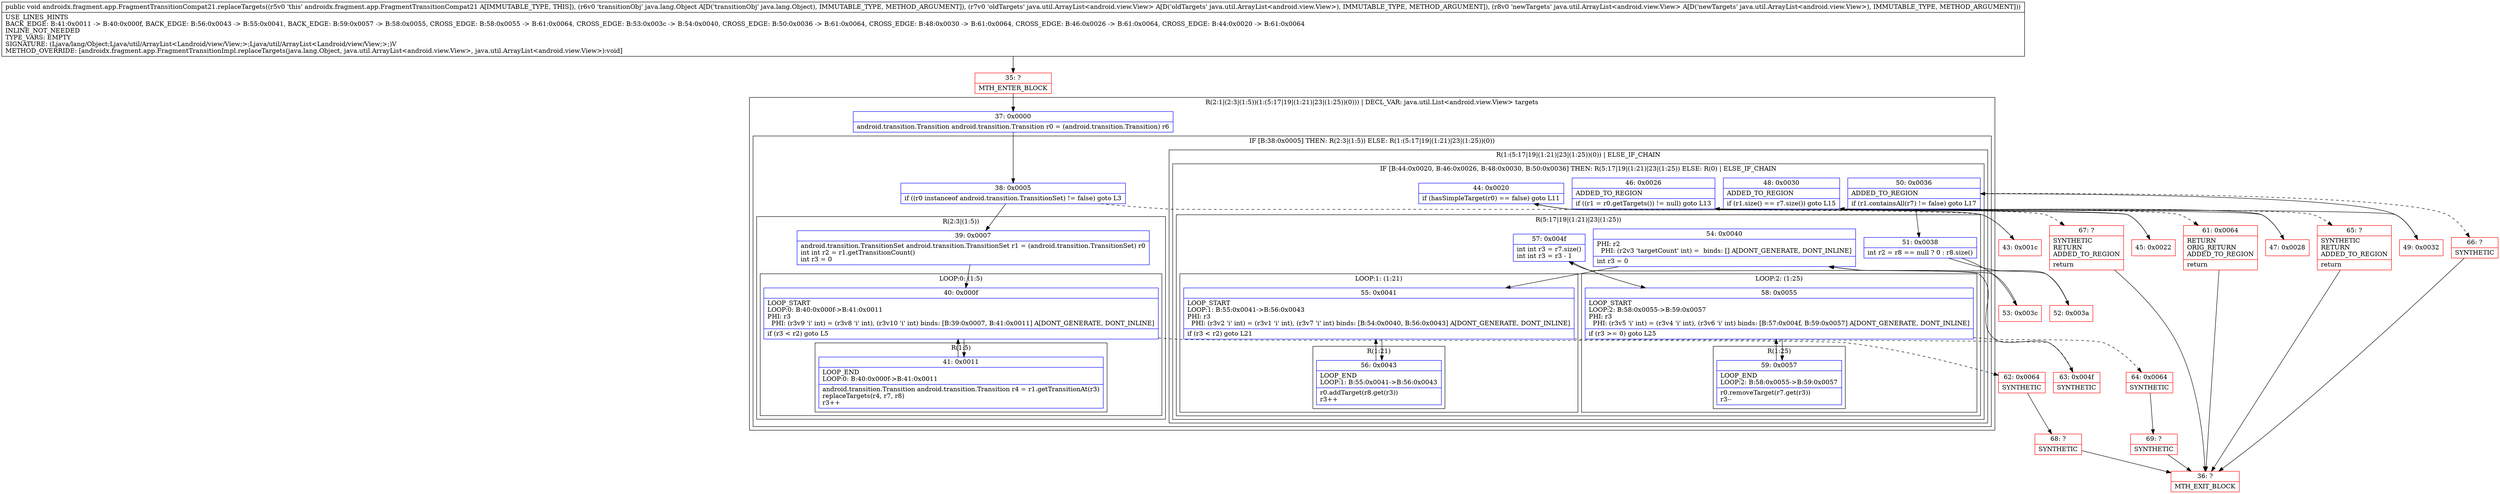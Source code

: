 digraph "CFG forandroidx.fragment.app.FragmentTransitionCompat21.replaceTargets(Ljava\/lang\/Object;Ljava\/util\/ArrayList;Ljava\/util\/ArrayList;)V" {
subgraph cluster_Region_1474815920 {
label = "R(2:1|(2:3|(1:5))(1:(5:17|19|(1:21)|23|(1:25))(0))) | DECL_VAR: java.util.List\<android.view.View\> targets\l";
node [shape=record,color=blue];
Node_37 [shape=record,label="{37\:\ 0x0000|android.transition.Transition android.transition.Transition r0 = (android.transition.Transition) r6\l}"];
subgraph cluster_IfRegion_1795095959 {
label = "IF [B:38:0x0005] THEN: R(2:3|(1:5)) ELSE: R(1:(5:17|19|(1:21)|23|(1:25))(0))";
node [shape=record,color=blue];
Node_38 [shape=record,label="{38\:\ 0x0005|if ((r0 instanceof android.transition.TransitionSet) != false) goto L3\l}"];
subgraph cluster_Region_2084725511 {
label = "R(2:3|(1:5))";
node [shape=record,color=blue];
Node_39 [shape=record,label="{39\:\ 0x0007|android.transition.TransitionSet android.transition.TransitionSet r1 = (android.transition.TransitionSet) r0\lint int r2 = r1.getTransitionCount()\lint r3 = 0\l}"];
subgraph cluster_LoopRegion_43231266 {
label = "LOOP:0: (1:5)";
node [shape=record,color=blue];
Node_40 [shape=record,label="{40\:\ 0x000f|LOOP_START\lLOOP:0: B:40:0x000f\-\>B:41:0x0011\lPHI: r3 \l  PHI: (r3v9 'i' int) = (r3v8 'i' int), (r3v10 'i' int) binds: [B:39:0x0007, B:41:0x0011] A[DONT_GENERATE, DONT_INLINE]\l|if (r3 \< r2) goto L5\l}"];
subgraph cluster_Region_1100472344 {
label = "R(1:5)";
node [shape=record,color=blue];
Node_41 [shape=record,label="{41\:\ 0x0011|LOOP_END\lLOOP:0: B:40:0x000f\-\>B:41:0x0011\l|android.transition.Transition android.transition.Transition r4 = r1.getTransitionAt(r3)\lreplaceTargets(r4, r7, r8)\lr3++\l}"];
}
}
}
subgraph cluster_Region_164542738 {
label = "R(1:(5:17|19|(1:21)|23|(1:25))(0)) | ELSE_IF_CHAIN\l";
node [shape=record,color=blue];
subgraph cluster_IfRegion_582456225 {
label = "IF [B:44:0x0020, B:46:0x0026, B:48:0x0030, B:50:0x0036] THEN: R(5:17|19|(1:21)|23|(1:25)) ELSE: R(0) | ELSE_IF_CHAIN\l";
node [shape=record,color=blue];
Node_44 [shape=record,label="{44\:\ 0x0020|if (hasSimpleTarget(r0) == false) goto L11\l}"];
Node_46 [shape=record,label="{46\:\ 0x0026|ADDED_TO_REGION\l|if ((r1 = r0.getTargets()) != null) goto L13\l}"];
Node_48 [shape=record,label="{48\:\ 0x0030|ADDED_TO_REGION\l|if (r1.size() == r7.size()) goto L15\l}"];
Node_50 [shape=record,label="{50\:\ 0x0036|ADDED_TO_REGION\l|if (r1.containsAll(r7) != false) goto L17\l}"];
subgraph cluster_Region_952073999 {
label = "R(5:17|19|(1:21)|23|(1:25))";
node [shape=record,color=blue];
Node_51 [shape=record,label="{51\:\ 0x0038|int r2 = r8 == null ? 0 : r8.size()\l}"];
Node_54 [shape=record,label="{54\:\ 0x0040|PHI: r2 \l  PHI: (r2v3 'targetCount' int) =  binds: [] A[DONT_GENERATE, DONT_INLINE]\l|int r3 = 0\l}"];
subgraph cluster_LoopRegion_638310690 {
label = "LOOP:1: (1:21)";
node [shape=record,color=blue];
Node_55 [shape=record,label="{55\:\ 0x0041|LOOP_START\lLOOP:1: B:55:0x0041\-\>B:56:0x0043\lPHI: r3 \l  PHI: (r3v2 'i' int) = (r3v1 'i' int), (r3v7 'i' int) binds: [B:54:0x0040, B:56:0x0043] A[DONT_GENERATE, DONT_INLINE]\l|if (r3 \< r2) goto L21\l}"];
subgraph cluster_Region_1241852448 {
label = "R(1:21)";
node [shape=record,color=blue];
Node_56 [shape=record,label="{56\:\ 0x0043|LOOP_END\lLOOP:1: B:55:0x0041\-\>B:56:0x0043\l|r0.addTarget(r8.get(r3))\lr3++\l}"];
}
}
Node_57 [shape=record,label="{57\:\ 0x004f|int int r3 = r7.size()\lint int r3 = r3 \- 1\l}"];
subgraph cluster_LoopRegion_1161602025 {
label = "LOOP:2: (1:25)";
node [shape=record,color=blue];
Node_58 [shape=record,label="{58\:\ 0x0055|LOOP_START\lLOOP:2: B:58:0x0055\-\>B:59:0x0057\lPHI: r3 \l  PHI: (r3v5 'i' int) = (r3v4 'i' int), (r3v6 'i' int) binds: [B:57:0x004f, B:59:0x0057] A[DONT_GENERATE, DONT_INLINE]\l|if (r3 \>= 0) goto L25\l}"];
subgraph cluster_Region_1460303026 {
label = "R(1:25)";
node [shape=record,color=blue];
Node_59 [shape=record,label="{59\:\ 0x0057|LOOP_END\lLOOP:2: B:58:0x0055\-\>B:59:0x0057\l|r0.removeTarget(r7.get(r3))\lr3\-\-\l}"];
}
}
}
subgraph cluster_Region_1277376518 {
label = "R(0)";
node [shape=record,color=blue];
}
}
}
}
}
Node_35 [shape=record,color=red,label="{35\:\ ?|MTH_ENTER_BLOCK\l}"];
Node_62 [shape=record,color=red,label="{62\:\ 0x0064|SYNTHETIC\l}"];
Node_68 [shape=record,color=red,label="{68\:\ ?|SYNTHETIC\l}"];
Node_36 [shape=record,color=red,label="{36\:\ ?|MTH_EXIT_BLOCK\l}"];
Node_43 [shape=record,color=red,label="{43\:\ 0x001c}"];
Node_45 [shape=record,color=red,label="{45\:\ 0x0022}"];
Node_47 [shape=record,color=red,label="{47\:\ 0x0028}"];
Node_49 [shape=record,color=red,label="{49\:\ 0x0032}"];
Node_52 [shape=record,color=red,label="{52\:\ 0x003a}"];
Node_63 [shape=record,color=red,label="{63\:\ 0x004f|SYNTHETIC\l}"];
Node_64 [shape=record,color=red,label="{64\:\ 0x0064|SYNTHETIC\l}"];
Node_69 [shape=record,color=red,label="{69\:\ ?|SYNTHETIC\l}"];
Node_53 [shape=record,color=red,label="{53\:\ 0x003c}"];
Node_66 [shape=record,color=red,label="{66\:\ ?|SYNTHETIC\l}"];
Node_65 [shape=record,color=red,label="{65\:\ ?|SYNTHETIC\lRETURN\lADDED_TO_REGION\l|return\l}"];
Node_61 [shape=record,color=red,label="{61\:\ 0x0064|RETURN\lORIG_RETURN\lADDED_TO_REGION\l|return\l}"];
Node_67 [shape=record,color=red,label="{67\:\ ?|SYNTHETIC\lRETURN\lADDED_TO_REGION\l|return\l}"];
MethodNode[shape=record,label="{public void androidx.fragment.app.FragmentTransitionCompat21.replaceTargets((r5v0 'this' androidx.fragment.app.FragmentTransitionCompat21 A[IMMUTABLE_TYPE, THIS]), (r6v0 'transitionObj' java.lang.Object A[D('transitionObj' java.lang.Object), IMMUTABLE_TYPE, METHOD_ARGUMENT]), (r7v0 'oldTargets' java.util.ArrayList\<android.view.View\> A[D('oldTargets' java.util.ArrayList\<android.view.View\>), IMMUTABLE_TYPE, METHOD_ARGUMENT]), (r8v0 'newTargets' java.util.ArrayList\<android.view.View\> A[D('newTargets' java.util.ArrayList\<android.view.View\>), IMMUTABLE_TYPE, METHOD_ARGUMENT]))  | USE_LINES_HINTS\lBACK_EDGE: B:41:0x0011 \-\> B:40:0x000f, BACK_EDGE: B:56:0x0043 \-\> B:55:0x0041, BACK_EDGE: B:59:0x0057 \-\> B:58:0x0055, CROSS_EDGE: B:58:0x0055 \-\> B:61:0x0064, CROSS_EDGE: B:53:0x003c \-\> B:54:0x0040, CROSS_EDGE: B:50:0x0036 \-\> B:61:0x0064, CROSS_EDGE: B:48:0x0030 \-\> B:61:0x0064, CROSS_EDGE: B:46:0x0026 \-\> B:61:0x0064, CROSS_EDGE: B:44:0x0020 \-\> B:61:0x0064\lINLINE_NOT_NEEDED\lTYPE_VARS: EMPTY\lSIGNATURE: (Ljava\/lang\/Object;Ljava\/util\/ArrayList\<Landroid\/view\/View;\>;Ljava\/util\/ArrayList\<Landroid\/view\/View;\>;)V\lMETHOD_OVERRIDE: [androidx.fragment.app.FragmentTransitionImpl.replaceTargets(java.lang.Object, java.util.ArrayList\<android.view.View\>, java.util.ArrayList\<android.view.View\>):void]\l}"];
MethodNode -> Node_35;Node_37 -> Node_38;
Node_38 -> Node_39;
Node_38 -> Node_43[style=dashed];
Node_39 -> Node_40;
Node_40 -> Node_41;
Node_40 -> Node_62[style=dashed];
Node_41 -> Node_40;
Node_44 -> Node_45;
Node_44 -> Node_67[style=dashed];
Node_46 -> Node_47;
Node_46 -> Node_61[style=dashed];
Node_48 -> Node_49;
Node_48 -> Node_65[style=dashed];
Node_50 -> Node_51;
Node_50 -> Node_66[style=dashed];
Node_51 -> Node_52;
Node_51 -> Node_53;
Node_54 -> Node_55;
Node_55 -> Node_56;
Node_55 -> Node_63[style=dashed];
Node_56 -> Node_55;
Node_57 -> Node_58;
Node_58 -> Node_59;
Node_58 -> Node_64[style=dashed];
Node_59 -> Node_58;
Node_35 -> Node_37;
Node_62 -> Node_68;
Node_68 -> Node_36;
Node_43 -> Node_44;
Node_45 -> Node_46;
Node_47 -> Node_48;
Node_49 -> Node_50;
Node_52 -> Node_54;
Node_63 -> Node_57;
Node_64 -> Node_69;
Node_69 -> Node_36;
Node_53 -> Node_54;
Node_66 -> Node_36;
Node_65 -> Node_36;
Node_61 -> Node_36;
Node_67 -> Node_36;
}

